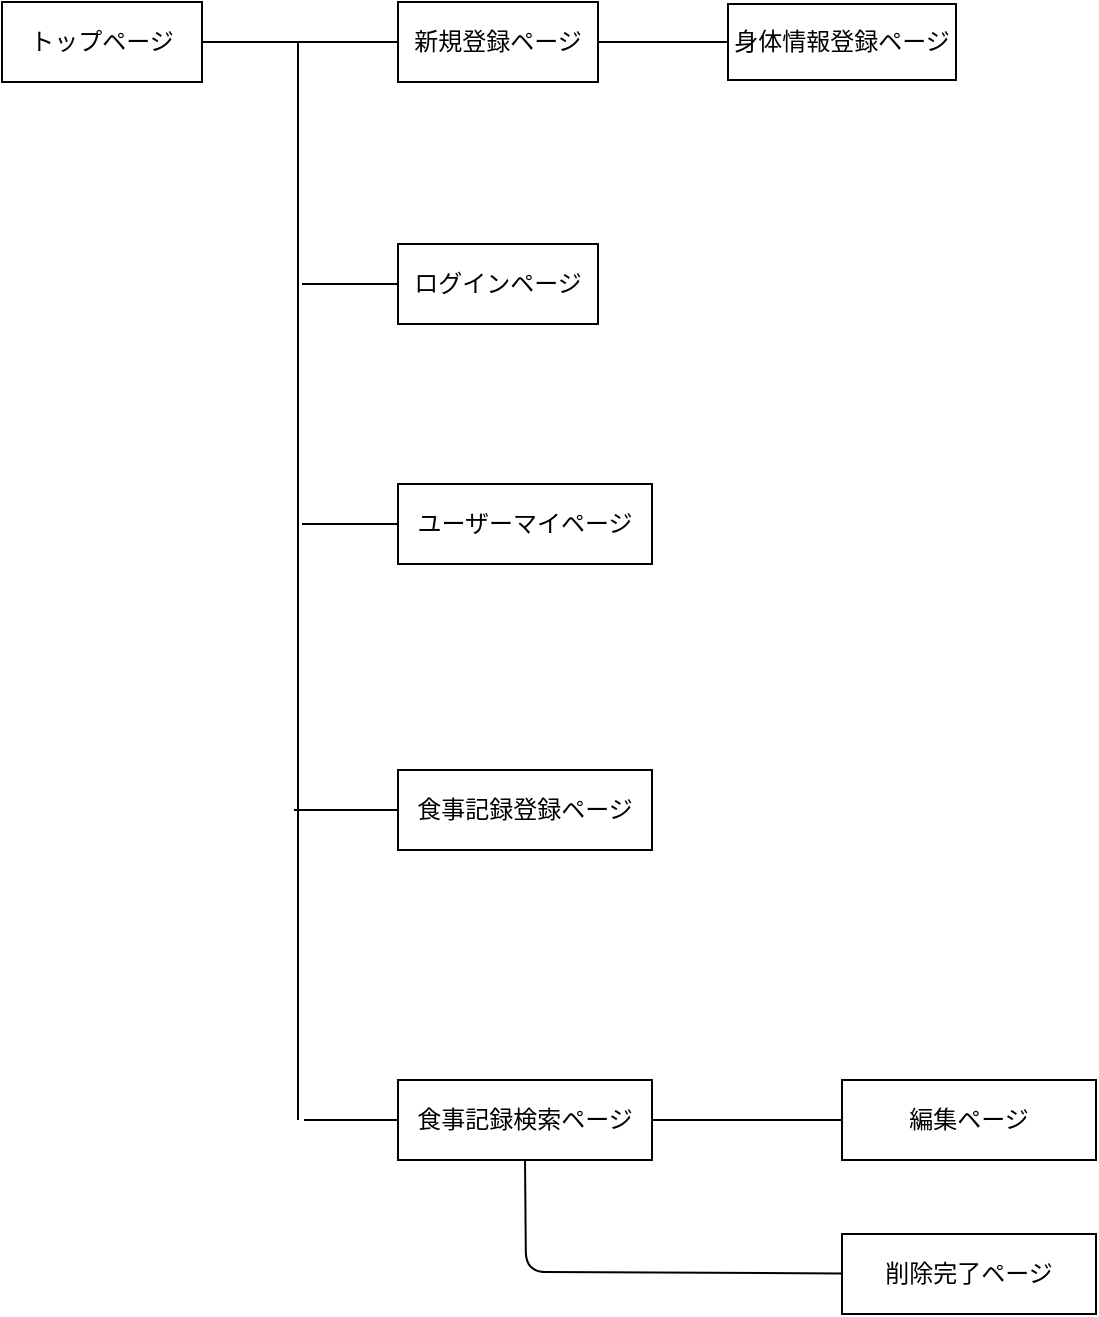 <mxfile>
    <diagram id="iBdEjvgASd5se2temctA" name="ページ1">
        <mxGraphModel dx="728" dy="680" grid="0" gridSize="10" guides="1" tooltips="1" connect="1" arrows="1" fold="1" page="1" pageScale="1" pageWidth="1169" pageHeight="827" background="#ffffff" math="0" shadow="0">
            <root>
                <mxCell id="0"/>
                <mxCell id="1" parent="0"/>
                <mxCell id="38" value="" style="edgeStyle=none;html=1;endArrow=none;endFill=0;" parent="1" source="39" target="41" edge="1">
                    <mxGeometry relative="1" as="geometry">
                        <Array as="points">
                            <mxPoint x="209" y="70"/>
                        </Array>
                    </mxGeometry>
                </mxCell>
                <mxCell id="39" value="トップページ" style="whiteSpace=wrap;html=1;align=center;" parent="1" vertex="1">
                    <mxGeometry x="68" y="50" width="100" height="40" as="geometry"/>
                </mxCell>
                <mxCell id="40" value="" style="edgeStyle=none;html=1;endArrow=none;endFill=0;" parent="1" source="41" target="55" edge="1">
                    <mxGeometry relative="1" as="geometry"/>
                </mxCell>
                <mxCell id="41" value="新規登録ページ" style="whiteSpace=wrap;html=1;align=center;" parent="1" vertex="1">
                    <mxGeometry x="266" y="50" width="100" height="40" as="geometry"/>
                </mxCell>
                <mxCell id="42" value="" style="edgeStyle=none;html=1;endArrow=none;endFill=0;entryX=0;entryY=0.5;entryDx=0;entryDy=0;" parent="1" target="47" edge="1">
                    <mxGeometry relative="1" as="geometry">
                        <mxPoint x="219" y="609" as="sourcePoint"/>
                        <Array as="points"/>
                    </mxGeometry>
                </mxCell>
                <mxCell id="43" value="ログインページ" style="whiteSpace=wrap;html=1;align=center;" parent="1" vertex="1">
                    <mxGeometry x="266" y="171" width="100" height="40" as="geometry"/>
                </mxCell>
                <mxCell id="44" value="ユーザーマイページ" style="whiteSpace=wrap;html=1;align=center;" parent="1" vertex="1">
                    <mxGeometry x="266" y="291" width="127" height="40" as="geometry"/>
                </mxCell>
                <mxCell id="45" value="" style="edgeStyle=none;html=1;endArrow=none;endFill=0;exitX=1;exitY=0.5;exitDx=0;exitDy=0;" parent="1" source="47" target="52" edge="1">
                    <mxGeometry relative="1" as="geometry"/>
                </mxCell>
                <mxCell id="46" value="食事記録登録ページ" style="whiteSpace=wrap;html=1;align=center;" parent="1" vertex="1">
                    <mxGeometry x="266" y="434" width="127" height="40" as="geometry"/>
                </mxCell>
                <mxCell id="47" value="食事記録検索ページ" style="whiteSpace=wrap;html=1;align=center;" parent="1" vertex="1">
                    <mxGeometry x="266" y="589" width="127" height="40" as="geometry"/>
                </mxCell>
                <mxCell id="48" value="" style="endArrow=none;html=1;entryX=0;entryY=0.5;entryDx=0;entryDy=0;" parent="1" target="46" edge="1">
                    <mxGeometry width="50" height="50" relative="1" as="geometry">
                        <mxPoint x="214" y="454" as="sourcePoint"/>
                        <mxPoint x="535" y="310" as="targetPoint"/>
                        <Array as="points"/>
                    </mxGeometry>
                </mxCell>
                <mxCell id="49" value="" style="endArrow=none;html=1;entryX=0;entryY=0.5;entryDx=0;entryDy=0;" parent="1" target="43" edge="1">
                    <mxGeometry width="50" height="50" relative="1" as="geometry">
                        <mxPoint x="218" y="191" as="sourcePoint"/>
                        <mxPoint x="187" y="158" as="targetPoint"/>
                    </mxGeometry>
                </mxCell>
                <mxCell id="50" value="" style="endArrow=none;html=1;" parent="1" edge="1">
                    <mxGeometry width="50" height="50" relative="1" as="geometry">
                        <mxPoint x="216" y="609" as="sourcePoint"/>
                        <mxPoint x="216" y="70" as="targetPoint"/>
                        <Array as="points">
                            <mxPoint x="216" y="311"/>
                        </Array>
                    </mxGeometry>
                </mxCell>
                <mxCell id="51" value="" style="edgeStyle=none;html=1;endArrow=none;endFill=0;exitX=0.5;exitY=1;exitDx=0;exitDy=0;" parent="1" source="47" target="53" edge="1">
                    <mxGeometry relative="1" as="geometry">
                        <mxPoint x="348" y="683" as="sourcePoint"/>
                        <Array as="points">
                            <mxPoint x="330" y="685"/>
                        </Array>
                    </mxGeometry>
                </mxCell>
                <mxCell id="52" value="編集ページ" style="whiteSpace=wrap;html=1;align=center;" parent="1" vertex="1">
                    <mxGeometry x="488" y="589" width="127" height="40" as="geometry"/>
                </mxCell>
                <mxCell id="53" value="削除完了ページ" style="whiteSpace=wrap;html=1;align=center;" parent="1" vertex="1">
                    <mxGeometry x="488" y="666" width="127" height="40" as="geometry"/>
                </mxCell>
                <mxCell id="54" value="" style="edgeStyle=none;html=1;endArrow=none;endFill=0;entryX=0;entryY=0.5;entryDx=0;entryDy=0;" parent="1" target="44" edge="1">
                    <mxGeometry relative="1" as="geometry">
                        <mxPoint x="218" y="311" as="sourcePoint"/>
                        <mxPoint x="491.5" y="548" as="targetPoint"/>
                        <Array as="points"/>
                    </mxGeometry>
                </mxCell>
                <mxCell id="55" value="身体情報登録ページ" style="whiteSpace=wrap;html=1;" parent="1" vertex="1">
                    <mxGeometry x="431" y="51" width="114" height="38" as="geometry"/>
                </mxCell>
            </root>
        </mxGraphModel>
    </diagram>
</mxfile>